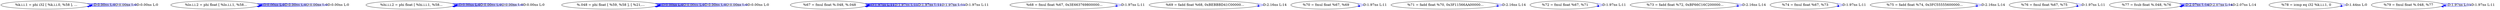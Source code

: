digraph {
Node0x29b7b30[label="  %k.i.i.1 = phi i32 [ %k.i.i.0, %58 ], ..."];
Node0x29b7b30 -> Node0x29b7b30[label="D:0.00ns L:0",color=blue];
Node0x29b7b30 -> Node0x29b7b30[label="D:0.00ns L:0",color=blue];
Node0x29b7b30 -> Node0x29b7b30[label="D:0.00ns L:0",color=blue];
Node0x29b7c10[label="  %lo.i.i.2 = phi float [ %lo.i.i.1, %58..."];
Node0x29b7c10 -> Node0x29b7c10[label="D:0.00ns L:0",color=blue];
Node0x29b7c10 -> Node0x29b7c10[label="D:0.00ns L:0",color=blue];
Node0x29b7c10 -> Node0x29b7c10[label="D:0.00ns L:0",color=blue];
Node0x29b7c10 -> Node0x29b7c10[label="D:0.00ns L:0",color=blue];
Node0x29b7cf0[label="  %hi.i.i.2 = phi float [ %hi.i.i.1, %58..."];
Node0x29b7cf0 -> Node0x29b7cf0[label="D:0.00ns L:0",color=blue];
Node0x29b7cf0 -> Node0x29b7cf0[label="D:0.00ns L:0",color=blue];
Node0x29b7cf0 -> Node0x29b7cf0[label="D:0.00ns L:0",color=blue];
Node0x29b7cf0 -> Node0x29b7cf0[label="D:0.00ns L:0",color=blue];
Node0x29b7dd0[label="  %.048 = phi float [ %59, %58 ], [ %21,..."];
Node0x29b7dd0 -> Node0x29b7dd0[label="D:0.00ns L:0",color=blue];
Node0x29b7dd0 -> Node0x29b7dd0[label="D:0.00ns L:0",color=blue];
Node0x29b7dd0 -> Node0x29b7dd0[label="D:0.00ns L:0",color=blue];
Node0x29b7dd0 -> Node0x29b7dd0[label="D:0.00ns L:0",color=blue];
Node0x29b7dd0 -> Node0x29b7dd0[label="D:0.00ns L:0",color=blue];
Node0x29b7eb0[label="  %67 = fmul float %.048, %.048"];
Node0x29b7eb0 -> Node0x29b7eb0[label="D:1.97ns L:11",color=blue];
Node0x29b7eb0 -> Node0x29b7eb0[label="D:1.97ns L:11",color=blue];
Node0x29b7eb0 -> Node0x29b7eb0[label="D:1.97ns L:11",color=blue];
Node0x29b7eb0 -> Node0x29b7eb0[label="D:1.97ns L:11",color=blue];
Node0x29b7eb0 -> Node0x29b7eb0[label="D:1.97ns L:11",color=blue];
Node0x29b7f90[label="  %68 = fmul float %67, 0x3E663769800000..."];
Node0x29b7f90 -> Node0x29b7f90[label="D:1.97ns L:11",color=blue];
Node0x29b8070[label="  %69 = fadd float %68, 0xBEBBBD41C00000..."];
Node0x29b8070 -> Node0x29b8070[label="D:2.16ns L:14",color=blue];
Node0x29b8150[label="  %70 = fmul float %67, %69"];
Node0x29b8150 -> Node0x29b8150[label="D:1.97ns L:11",color=blue];
Node0x29b8230[label="  %71 = fadd float %70, 0x3F11566AA00000..."];
Node0x29b8230 -> Node0x29b8230[label="D:2.16ns L:14",color=blue];
Node0x29b8310[label="  %72 = fmul float %67, %71"];
Node0x29b8310 -> Node0x29b8310[label="D:1.97ns L:11",color=blue];
Node0x29b83f0[label="  %73 = fadd float %72, 0xBF66C16C200000..."];
Node0x29b83f0 -> Node0x29b83f0[label="D:2.16ns L:14",color=blue];
Node0x29b84d0[label="  %74 = fmul float %67, %73"];
Node0x29b84d0 -> Node0x29b84d0[label="D:1.97ns L:11",color=blue];
Node0x29b85b0[label="  %75 = fadd float %74, 0x3FC55555600000..."];
Node0x29b85b0 -> Node0x29b85b0[label="D:2.16ns L:14",color=blue];
Node0x29b8690[label="  %76 = fmul float %67, %75"];
Node0x29b8690 -> Node0x29b8690[label="D:1.97ns L:11",color=blue];
Node0x29b8770[label="  %77 = fsub float %.048, %76"];
Node0x29b8770 -> Node0x29b8770[label="D:2.07ns L:14",color=blue];
Node0x29b8770 -> Node0x29b8770[label="D:2.07ns L:14",color=blue];
Node0x29b8770 -> Node0x29b8770[label="D:2.07ns L:14",color=blue];
Node0x29b8850[label="  %78 = icmp eq i32 %k.i.i.1, 0"];
Node0x29b8850 -> Node0x29b8850[label="D:1.44ns L:0",color=blue];
Node0x29b8930[label="  %79 = fmul float %.048, %77"];
Node0x29b8930 -> Node0x29b8930[label="D:1.97ns L:11",color=blue];
Node0x29b8930 -> Node0x29b8930[label="D:1.97ns L:11",color=blue];
}
